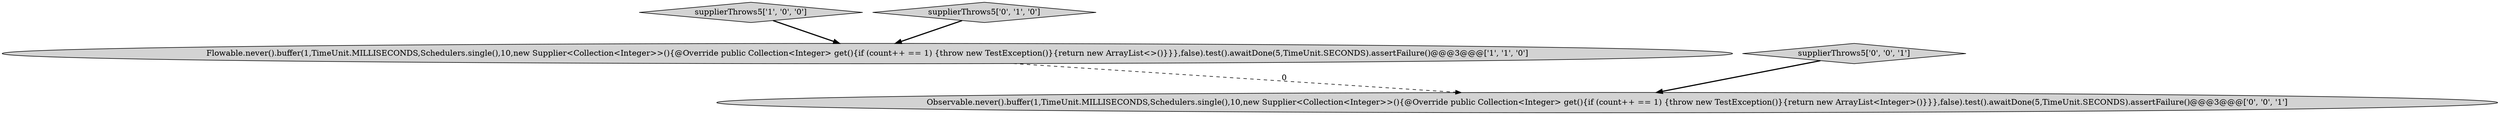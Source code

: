 digraph {
4 [style = filled, label = "Observable.never().buffer(1,TimeUnit.MILLISECONDS,Schedulers.single(),10,new Supplier<Collection<Integer>>(){@Override public Collection<Integer> get(){if (count++ == 1) {throw new TestException()}{return new ArrayList<Integer>()}}},false).test().awaitDone(5,TimeUnit.SECONDS).assertFailure()@@@3@@@['0', '0', '1']", fillcolor = lightgray, shape = ellipse image = "AAA0AAABBB3BBB"];
1 [style = filled, label = "Flowable.never().buffer(1,TimeUnit.MILLISECONDS,Schedulers.single(),10,new Supplier<Collection<Integer>>(){@Override public Collection<Integer> get(){if (count++ == 1) {throw new TestException()}{return new ArrayList<>()}}},false).test().awaitDone(5,TimeUnit.SECONDS).assertFailure()@@@3@@@['1', '1', '0']", fillcolor = lightgray, shape = ellipse image = "AAA0AAABBB1BBB"];
3 [style = filled, label = "supplierThrows5['0', '0', '1']", fillcolor = lightgray, shape = diamond image = "AAA0AAABBB3BBB"];
0 [style = filled, label = "supplierThrows5['1', '0', '0']", fillcolor = lightgray, shape = diamond image = "AAA0AAABBB1BBB"];
2 [style = filled, label = "supplierThrows5['0', '1', '0']", fillcolor = lightgray, shape = diamond image = "AAA0AAABBB2BBB"];
1->4 [style = dashed, label="0"];
3->4 [style = bold, label=""];
0->1 [style = bold, label=""];
2->1 [style = bold, label=""];
}
